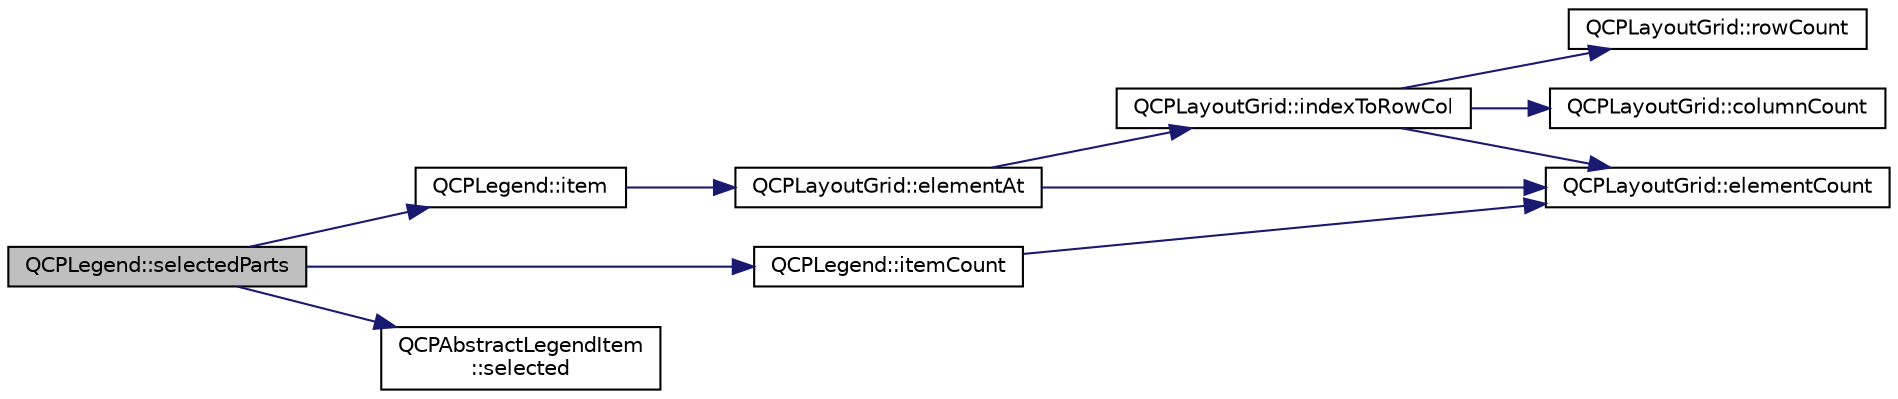 digraph "QCPLegend::selectedParts"
{
 // LATEX_PDF_SIZE
  edge [fontname="Helvetica",fontsize="10",labelfontname="Helvetica",labelfontsize="10"];
  node [fontname="Helvetica",fontsize="10",shape=record];
  rankdir="LR";
  Node1 [label="QCPLegend::selectedParts",height=0.2,width=0.4,color="black", fillcolor="grey75", style="filled", fontcolor="black",tooltip=" "];
  Node1 -> Node2 [color="midnightblue",fontsize="10",style="solid",fontname="Helvetica"];
  Node2 [label="QCPLegend::item",height=0.2,width=0.4,color="black", fillcolor="white", style="filled",URL="$classQCPLegend.html#acfe9694c45104a3359d3806ed366fcf7",tooltip=" "];
  Node2 -> Node3 [color="midnightblue",fontsize="10",style="solid",fontname="Helvetica"];
  Node3 [label="QCPLayoutGrid::elementAt",height=0.2,width=0.4,color="black", fillcolor="white", style="filled",URL="$classQCPLayoutGrid.html#a4288f174082555f6bd92021bdedb75dc",tooltip=" "];
  Node3 -> Node4 [color="midnightblue",fontsize="10",style="solid",fontname="Helvetica"];
  Node4 [label="QCPLayoutGrid::elementCount",height=0.2,width=0.4,color="black", fillcolor="white", style="filled",URL="$classQCPLayoutGrid.html#a9a8942aface780a02445ebcf14c48513",tooltip=" "];
  Node3 -> Node5 [color="midnightblue",fontsize="10",style="solid",fontname="Helvetica"];
  Node5 [label="QCPLayoutGrid::indexToRowCol",height=0.2,width=0.4,color="black", fillcolor="white", style="filled",URL="$classQCPLayoutGrid.html#a577223db920e2acb34bc1091080c76d1",tooltip=" "];
  Node5 -> Node6 [color="midnightblue",fontsize="10",style="solid",fontname="Helvetica"];
  Node6 [label="QCPLayoutGrid::columnCount",height=0.2,width=0.4,color="black", fillcolor="white", style="filled",URL="$classQCPLayoutGrid.html#a1a2962cbf45011405b64b913afa8e7a2",tooltip=" "];
  Node5 -> Node4 [color="midnightblue",fontsize="10",style="solid",fontname="Helvetica"];
  Node5 -> Node7 [color="midnightblue",fontsize="10",style="solid",fontname="Helvetica"];
  Node7 [label="QCPLayoutGrid::rowCount",height=0.2,width=0.4,color="black", fillcolor="white", style="filled",URL="$classQCPLayoutGrid.html#a19c66fd76cbce58a8e94f33797e0c0aa",tooltip=" "];
  Node1 -> Node8 [color="midnightblue",fontsize="10",style="solid",fontname="Helvetica"];
  Node8 [label="QCPLegend::itemCount",height=0.2,width=0.4,color="black", fillcolor="white", style="filled",URL="$classQCPLegend.html#a57ab86ab8b2a3762d4c1455eb5452c88",tooltip=" "];
  Node8 -> Node4 [color="midnightblue",fontsize="10",style="solid",fontname="Helvetica"];
  Node1 -> Node9 [color="midnightblue",fontsize="10",style="solid",fontname="Helvetica"];
  Node9 [label="QCPAbstractLegendItem\l::selected",height=0.2,width=0.4,color="black", fillcolor="white", style="filled",URL="$classQCPAbstractLegendItem.html#adf427dbb05d5f1a8e84c6abcb05becdf",tooltip=" "];
}
